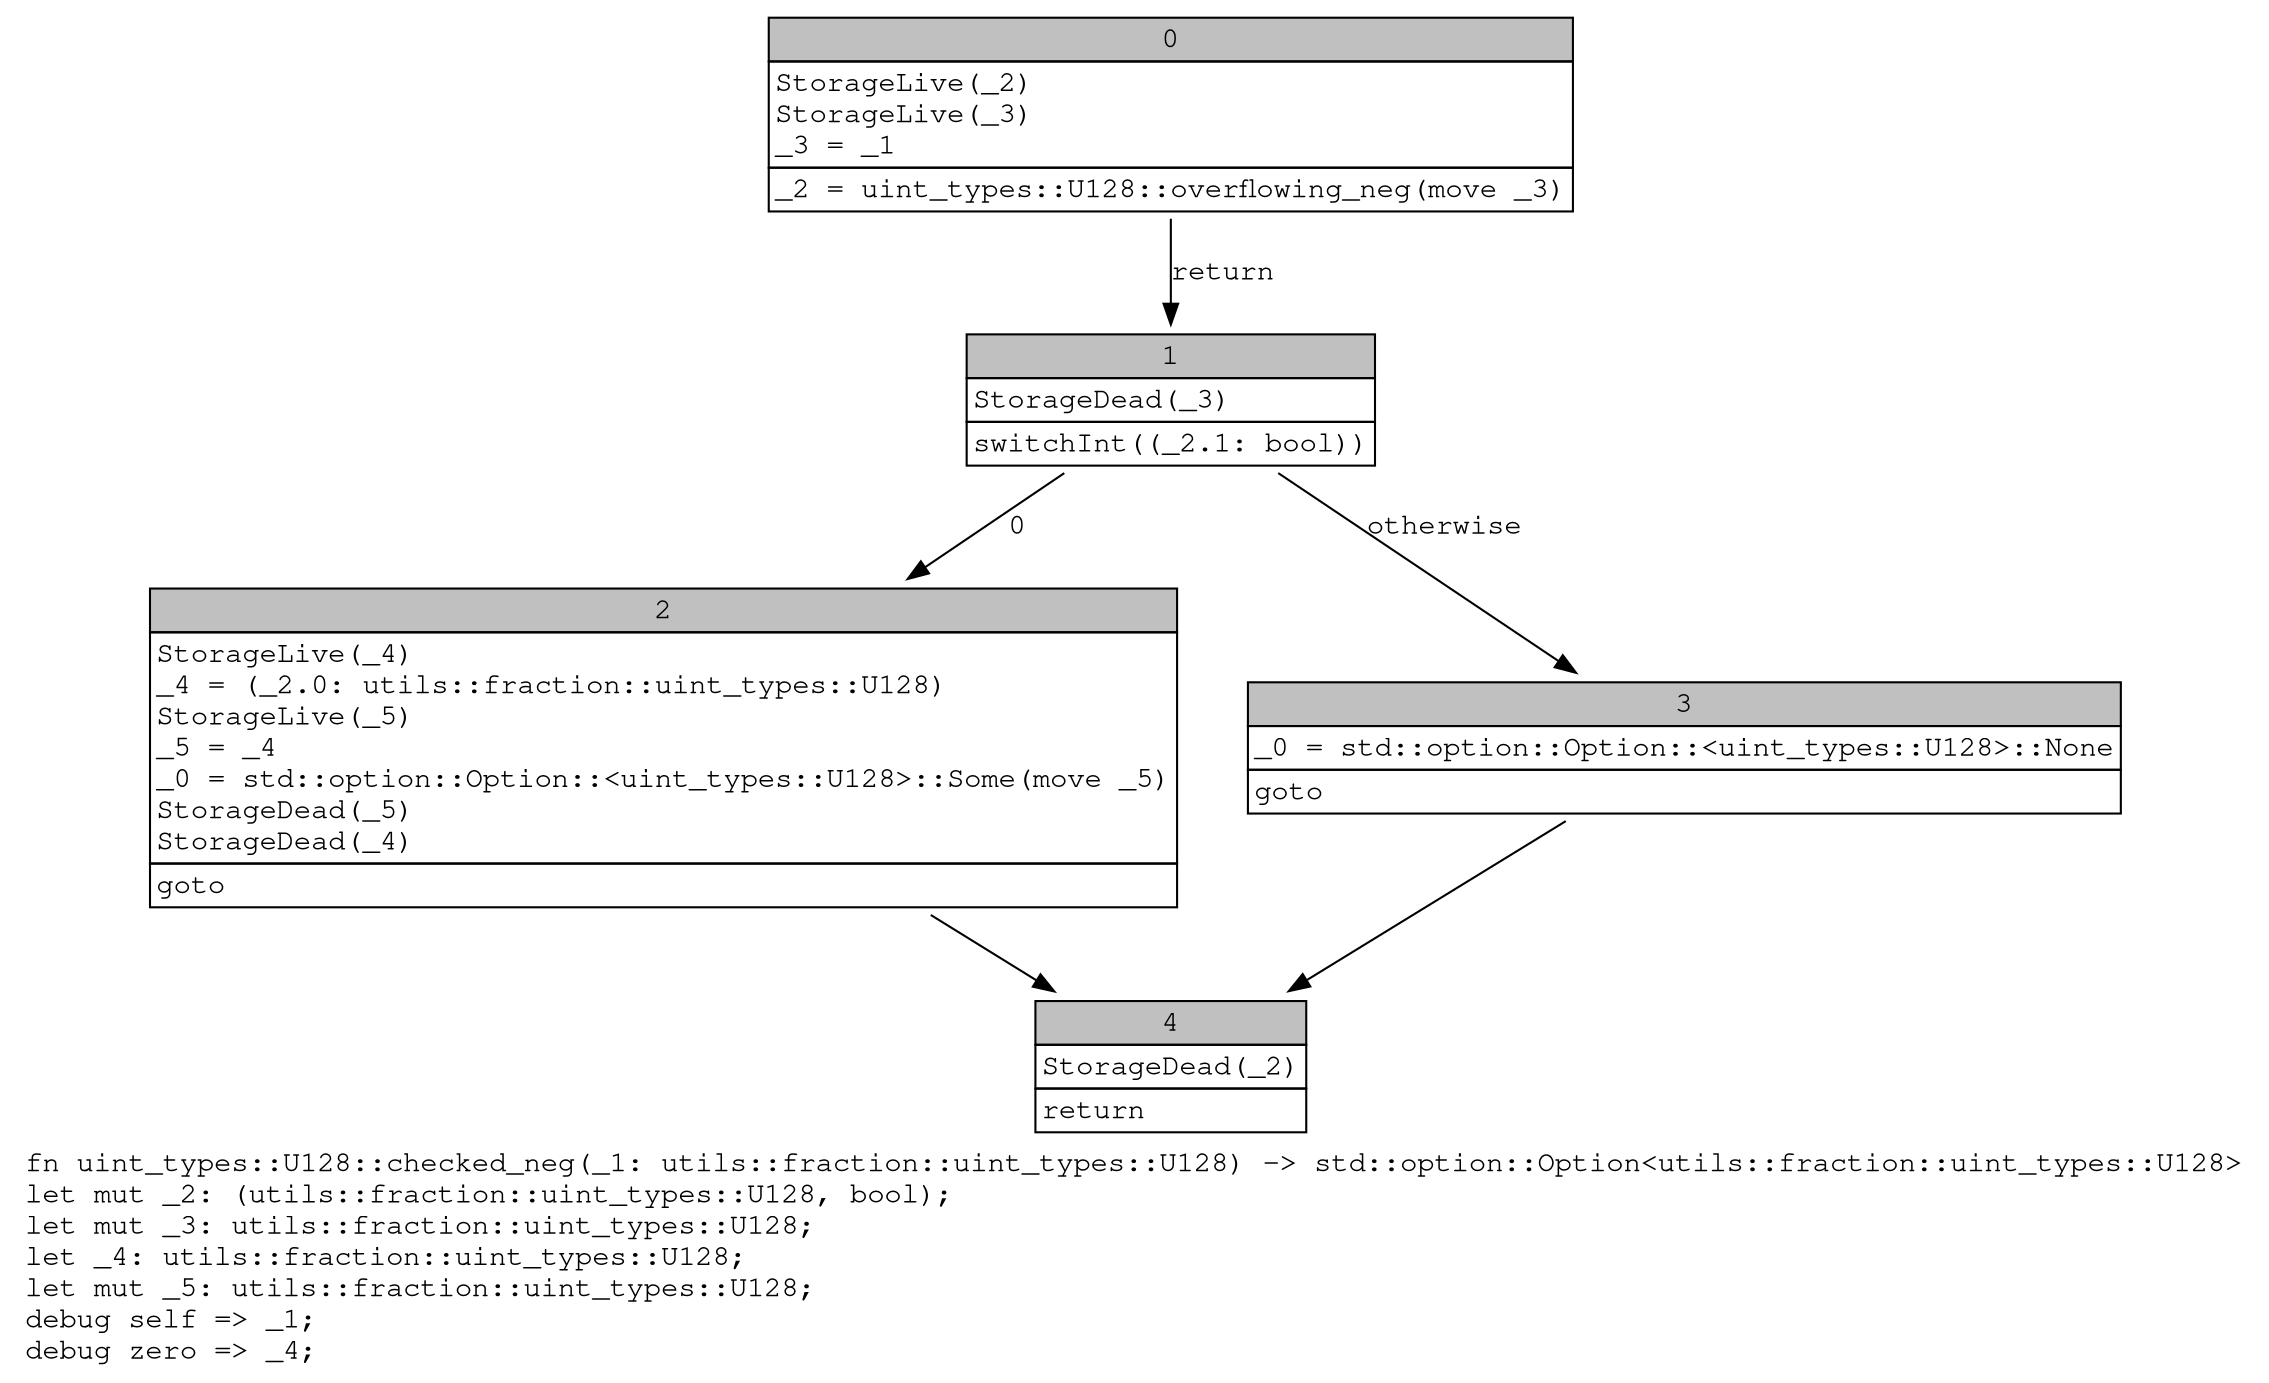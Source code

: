 digraph Mir_0_11925 {
    graph [fontname="Courier, monospace"];
    node [fontname="Courier, monospace"];
    edge [fontname="Courier, monospace"];
    label=<fn uint_types::U128::checked_neg(_1: utils::fraction::uint_types::U128) -&gt; std::option::Option&lt;utils::fraction::uint_types::U128&gt;<br align="left"/>let mut _2: (utils::fraction::uint_types::U128, bool);<br align="left"/>let mut _3: utils::fraction::uint_types::U128;<br align="left"/>let _4: utils::fraction::uint_types::U128;<br align="left"/>let mut _5: utils::fraction::uint_types::U128;<br align="left"/>debug self =&gt; _1;<br align="left"/>debug zero =&gt; _4;<br align="left"/>>;
    bb0__0_11925 [shape="none", label=<<table border="0" cellborder="1" cellspacing="0"><tr><td bgcolor="gray" align="center" colspan="1">0</td></tr><tr><td align="left" balign="left">StorageLive(_2)<br/>StorageLive(_3)<br/>_3 = _1<br/></td></tr><tr><td align="left">_2 = uint_types::U128::overflowing_neg(move _3)</td></tr></table>>];
    bb1__0_11925 [shape="none", label=<<table border="0" cellborder="1" cellspacing="0"><tr><td bgcolor="gray" align="center" colspan="1">1</td></tr><tr><td align="left" balign="left">StorageDead(_3)<br/></td></tr><tr><td align="left">switchInt((_2.1: bool))</td></tr></table>>];
    bb2__0_11925 [shape="none", label=<<table border="0" cellborder="1" cellspacing="0"><tr><td bgcolor="gray" align="center" colspan="1">2</td></tr><tr><td align="left" balign="left">StorageLive(_4)<br/>_4 = (_2.0: utils::fraction::uint_types::U128)<br/>StorageLive(_5)<br/>_5 = _4<br/>_0 = std::option::Option::&lt;uint_types::U128&gt;::Some(move _5)<br/>StorageDead(_5)<br/>StorageDead(_4)<br/></td></tr><tr><td align="left">goto</td></tr></table>>];
    bb3__0_11925 [shape="none", label=<<table border="0" cellborder="1" cellspacing="0"><tr><td bgcolor="gray" align="center" colspan="1">3</td></tr><tr><td align="left" balign="left">_0 = std::option::Option::&lt;uint_types::U128&gt;::None<br/></td></tr><tr><td align="left">goto</td></tr></table>>];
    bb4__0_11925 [shape="none", label=<<table border="0" cellborder="1" cellspacing="0"><tr><td bgcolor="gray" align="center" colspan="1">4</td></tr><tr><td align="left" balign="left">StorageDead(_2)<br/></td></tr><tr><td align="left">return</td></tr></table>>];
    bb0__0_11925 -> bb1__0_11925 [label="return"];
    bb1__0_11925 -> bb2__0_11925 [label="0"];
    bb1__0_11925 -> bb3__0_11925 [label="otherwise"];
    bb2__0_11925 -> bb4__0_11925 [label=""];
    bb3__0_11925 -> bb4__0_11925 [label=""];
}
